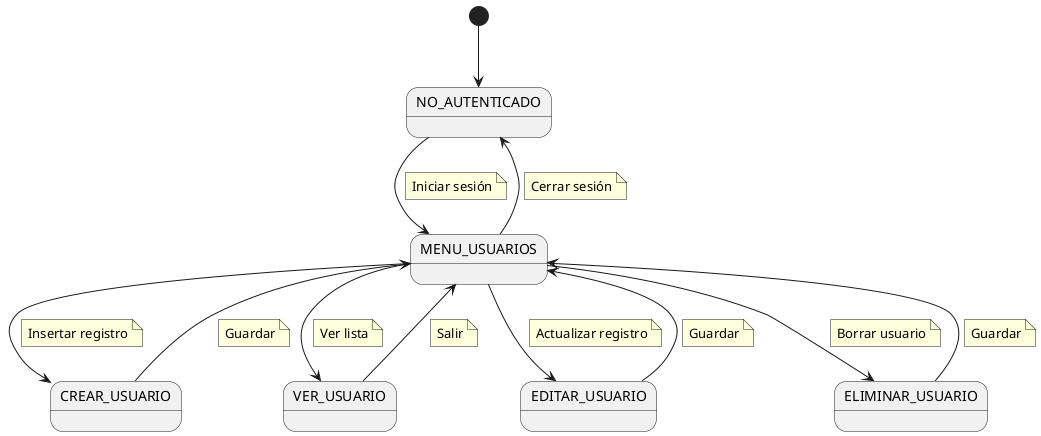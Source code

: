 @startuml

state "NO_AUTENTICADO" as NoAuth
state "MENU_USUARIOS" as Menu
state "CREAR_USUARIO" as Crear_usuario
state "VER_USUARIO" as Ver_usuario
state "EDITAR_USUARIO" as Editar_usuario
state "ELIMINAR_USUARIO" as Eliminar_usuario

[*] --> NoAuth

NoAuth --> Menu
    note on link
        Iniciar sesión
    end note

Menu --> NoAuth
    note on link
        Cerrar sesión
    end note

Menu --> Crear_usuario
    note on link
        Insertar registro
    end note

Crear_usuario --> Menu
    note on link
        Guardar
    end note

Menu --> Editar_usuario
    note on link
        Actualizar registro
    end note

Editar_usuario --> Menu
    note on link
        Guardar
    end note

Menu --> Ver_usuario
    note on link
        Ver lista
    end note

Ver_usuario --> Menu
    note on link
        Salir
    end note

Menu --> Eliminar_usuario
    note on link
        Borrar usuario
    end note

Eliminar_usuario --> Menu
    note on link
        Guardar
    end note


@enduml